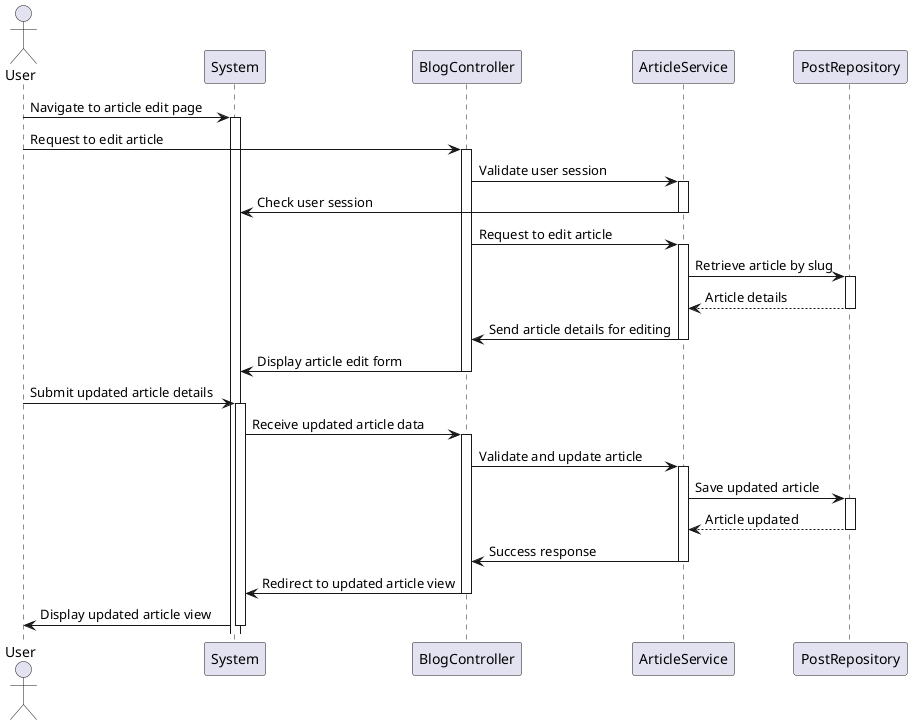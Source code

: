 @startuml

actor User as User
participant "System" as System
participant BlogController as Controller
participant ArticleService as ArticleService
participant PostRepository as PostRepo

User -> System: Navigate to article edit page
activate System

User -> Controller: Request to edit article
activate Controller

Controller -> ArticleService: Validate user session
activate ArticleService

ArticleService -> System: Check user session
deactivate ArticleService

Controller -> ArticleService: Request to edit article
activate ArticleService

ArticleService -> PostRepo: Retrieve article by slug
activate PostRepo
PostRepo --> ArticleService: Article details
deactivate PostRepo

ArticleService -> Controller: Send article details for editing
deactivate ArticleService

Controller -> System: Display article edit form
deactivate Controller

User -> System: Submit updated article details
activate System

System -> Controller: Receive updated article data
activate Controller

Controller -> ArticleService: Validate and update article
activate ArticleService

ArticleService -> PostRepo: Save updated article
activate PostRepo
PostRepo --> ArticleService: Article updated
deactivate PostRepo

ArticleService -> Controller: Success response
deactivate ArticleService

Controller -> System: Redirect to updated article view
deactivate Controller

System -> User: Display updated article view

deactivate System
@enduml